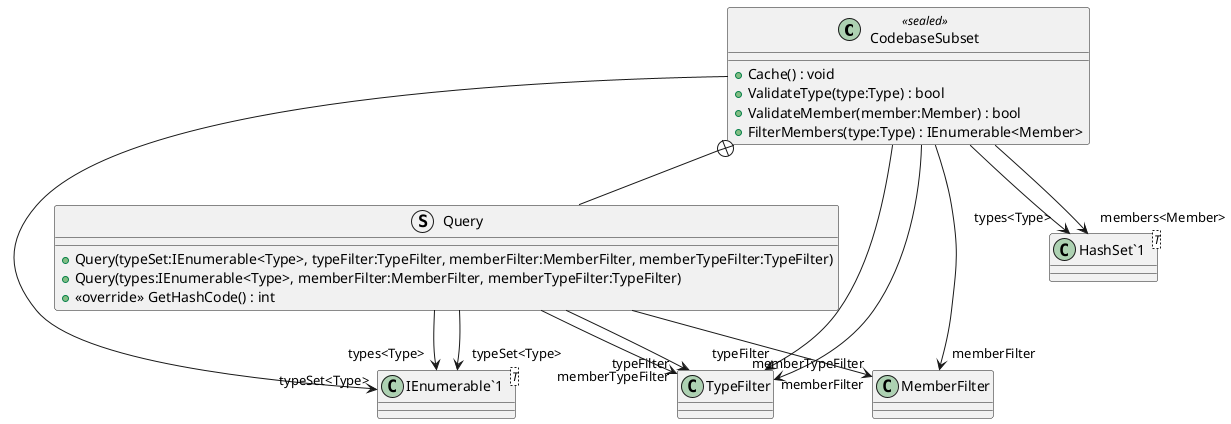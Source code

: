 @startuml
class CodebaseSubset <<sealed>> {
    + Cache() : void
    + ValidateType(type:Type) : bool
    + ValidateMember(member:Member) : bool
    + FilterMembers(type:Type) : IEnumerable<Member>
}
class "IEnumerable`1"<T> {
}
class "HashSet`1"<T> {
}
struct Query {
    + Query(typeSet:IEnumerable<Type>, typeFilter:TypeFilter, memberFilter:MemberFilter, memberTypeFilter:TypeFilter)
    + Query(types:IEnumerable<Type>, memberFilter:MemberFilter, memberTypeFilter:TypeFilter)
    + <<override>> GetHashCode() : int
}
CodebaseSubset --> "typeSet<Type>" "IEnumerable`1"
CodebaseSubset --> "typeFilter" TypeFilter
CodebaseSubset --> "memberFilter" MemberFilter
CodebaseSubset --> "memberTypeFilter" TypeFilter
CodebaseSubset --> "types<Type>" "HashSet`1"
CodebaseSubset --> "members<Member>" "HashSet`1"
CodebaseSubset +-- Query
Query --> "types<Type>" "IEnumerable`1"
Query --> "typeSet<Type>" "IEnumerable`1"
Query --> "typeFilter" TypeFilter
Query --> "memberFilter" MemberFilter
Query --> "memberTypeFilter" TypeFilter
@enduml
